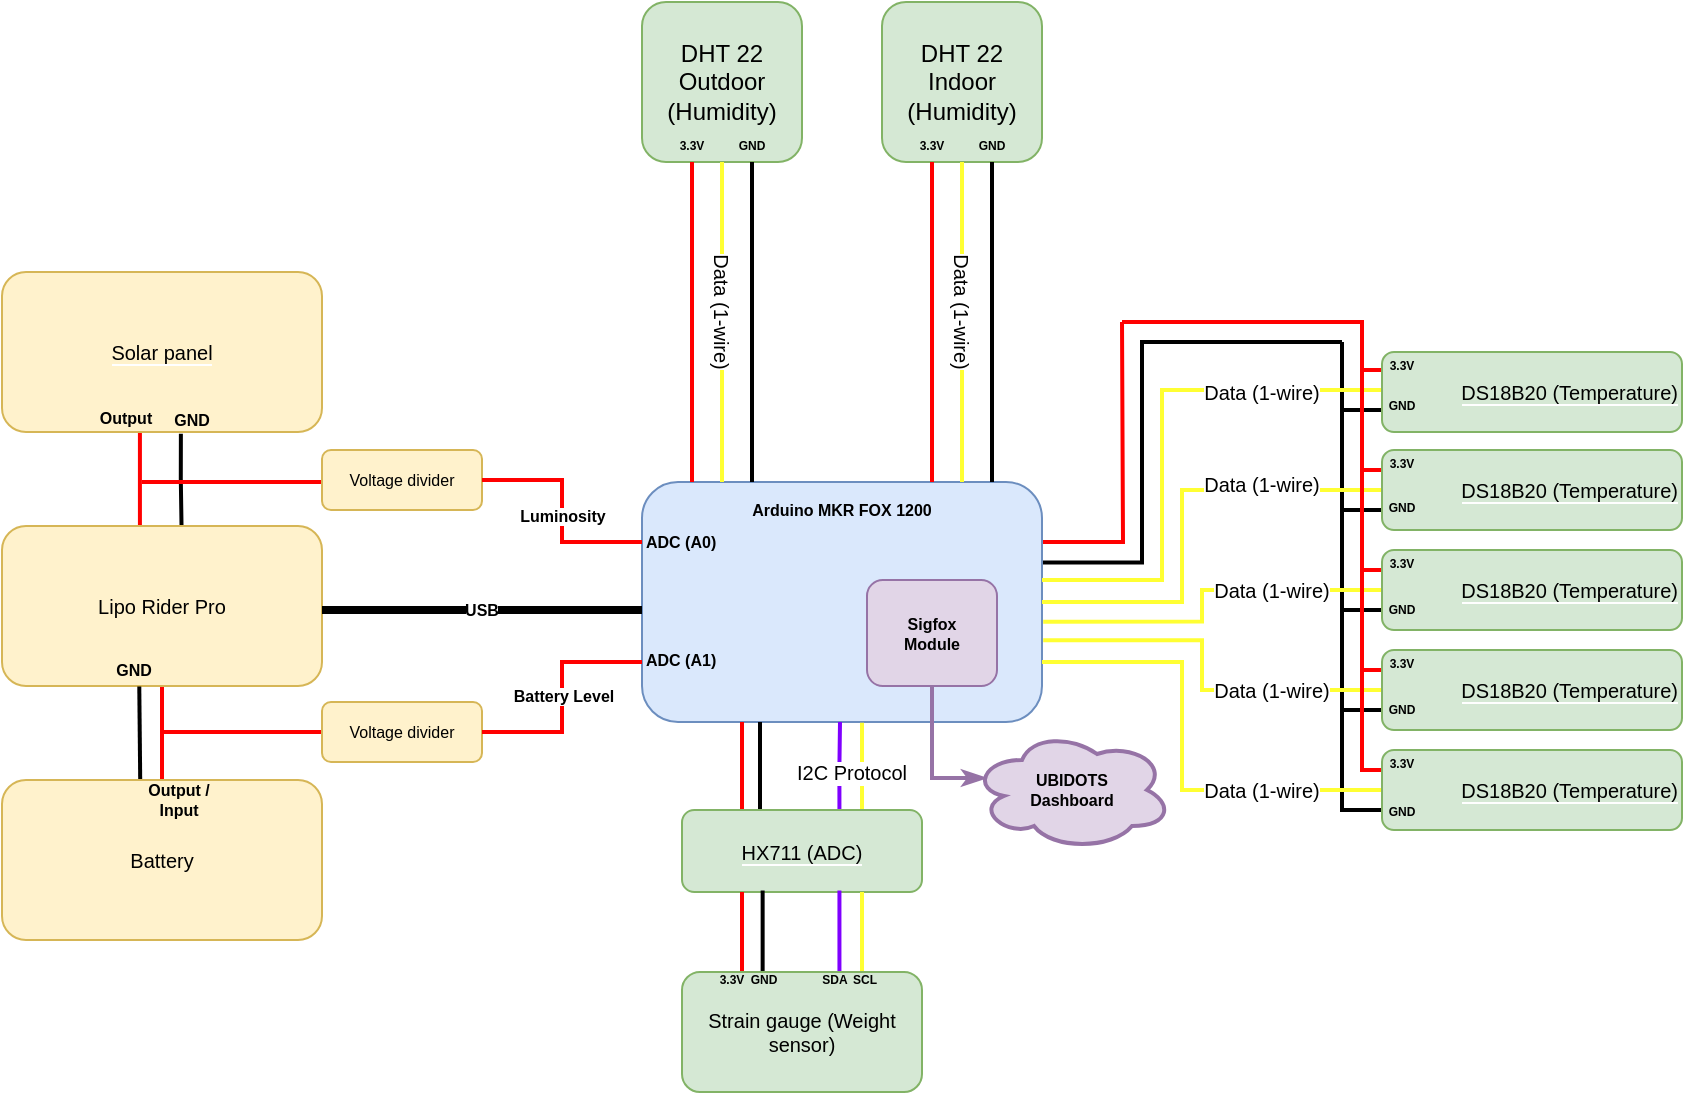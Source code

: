 <mxfile version="15.4.3" type="device"><diagram id="5MrgnKDGI7gBkpORk5VN" name="Page-1"><mxGraphModel dx="716" dy="374" grid="1" gridSize="10" guides="1" tooltips="1" connect="1" arrows="1" fold="1" page="1" pageScale="1" pageWidth="1169" pageHeight="827" math="0" shadow="0"><root><mxCell id="0"/><mxCell id="1" parent="0"/><mxCell id="oPPZRopH76b0isRMTN4b-41" style="edgeStyle=orthogonalEdgeStyle;rounded=0;orthogonalLoop=1;jettySize=auto;html=1;exitX=1;exitY=0.25;exitDx=0;exitDy=0;fontSize=10;endArrow=none;endFill=0;strokeColor=#FF0000;strokeWidth=2;" edge="1" parent="1" source="oPPZRopH76b0isRMTN4b-7"><mxGeometry relative="1" as="geometry"><mxPoint x="720" y="280" as="targetPoint"/></mxGeometry></mxCell><mxCell id="oPPZRopH76b0isRMTN4b-47" style="edgeStyle=orthogonalEdgeStyle;rounded=0;orthogonalLoop=1;jettySize=auto;html=1;exitX=0.998;exitY=0.335;exitDx=0;exitDy=0;fontSize=10;endArrow=none;endFill=0;strokeColor=#000000;strokeWidth=2;exitPerimeter=0;" edge="1" parent="1" source="oPPZRopH76b0isRMTN4b-7"><mxGeometry relative="1" as="geometry"><mxPoint x="830" y="290" as="targetPoint"/><Array as="points"><mxPoint x="730" y="400"/></Array></mxGeometry></mxCell><mxCell id="oPPZRopH76b0isRMTN4b-7" value="" style="rounded=1;whiteSpace=wrap;html=1;fillColor=#dae8fc;strokeColor=#6c8ebf;" vertex="1" parent="1"><mxGeometry x="480" y="360" width="200" height="120" as="geometry"/></mxCell><mxCell id="oPPZRopH76b0isRMTN4b-8" value="DHT 22 Outdoor&lt;br&gt;(Humidity)" style="rounded=1;whiteSpace=wrap;html=1;fillColor=#d5e8d4;strokeColor=#82b366;" vertex="1" parent="1"><mxGeometry x="480" y="120" width="80" height="80" as="geometry"/></mxCell><mxCell id="oPPZRopH76b0isRMTN4b-9" value="DHT 22 Indoor&lt;br&gt;(Humidity)" style="rounded=1;whiteSpace=wrap;html=1;fillColor=#d5e8d4;strokeColor=#82b366;" vertex="1" parent="1"><mxGeometry x="600" y="120" width="80" height="80" as="geometry"/></mxCell><mxCell id="oPPZRopH76b0isRMTN4b-10" value="" style="line;strokeWidth=2;direction=south;html=1;strokeColor=#FF0000;" vertex="1" parent="1"><mxGeometry x="500" y="200" width="10" height="160" as="geometry"/></mxCell><mxCell id="oPPZRopH76b0isRMTN4b-11" value="" style="line;strokeWidth=2;direction=north;html=1;strokeColor=#FFFF33;align=center;" vertex="1" parent="1"><mxGeometry x="515" y="200" width="10" height="160" as="geometry"/></mxCell><mxCell id="oPPZRopH76b0isRMTN4b-12" value="" style="line;strokeWidth=2;direction=south;html=1;" vertex="1" parent="1"><mxGeometry x="530" y="200" width="10" height="160" as="geometry"/></mxCell><mxCell id="oPPZRopH76b0isRMTN4b-14" value="" style="line;strokeWidth=2;direction=south;html=1;strokeColor=#FF0000;" vertex="1" parent="1"><mxGeometry x="620" y="200" width="10" height="160" as="geometry"/></mxCell><mxCell id="oPPZRopH76b0isRMTN4b-15" value="" style="line;strokeWidth=2;direction=south;html=1;strokeColor=#FFFF33;" vertex="1" parent="1"><mxGeometry x="635" y="200" width="10" height="160" as="geometry"/></mxCell><mxCell id="oPPZRopH76b0isRMTN4b-16" value="" style="line;strokeWidth=2;direction=south;html=1;" vertex="1" parent="1"><mxGeometry x="650" y="200" width="10" height="160" as="geometry"/></mxCell><mxCell id="oPPZRopH76b0isRMTN4b-17" value="&lt;font style=&quot;font-size: 6px ; line-height: 0.8&quot;&gt;&lt;b&gt;3.3V&lt;/b&gt;&lt;/font&gt;" style="text;html=1;strokeColor=none;fillColor=none;align=center;verticalAlign=middle;whiteSpace=wrap;rounded=0;" vertex="1" parent="1"><mxGeometry x="500" y="180" width="10" height="20" as="geometry"/></mxCell><mxCell id="oPPZRopH76b0isRMTN4b-18" value="&lt;font style=&quot;font-size: 6px ; line-height: 0.8&quot;&gt;&lt;b&gt;3.3V&lt;/b&gt;&lt;/font&gt;" style="text;html=1;strokeColor=none;fillColor=none;align=center;verticalAlign=middle;whiteSpace=wrap;rounded=0;" vertex="1" parent="1"><mxGeometry x="620" y="180" width="10" height="20" as="geometry"/></mxCell><mxCell id="oPPZRopH76b0isRMTN4b-19" value="&lt;font style=&quot;font-size: 6px ; line-height: 0.8&quot;&gt;&lt;b&gt;GND&lt;/b&gt;&lt;/font&gt;" style="text;html=1;strokeColor=none;fillColor=none;align=center;verticalAlign=middle;whiteSpace=wrap;rounded=0;" vertex="1" parent="1"><mxGeometry x="525" y="180" width="20" height="20" as="geometry"/></mxCell><mxCell id="oPPZRopH76b0isRMTN4b-20" value="&lt;font style=&quot;font-size: 6px ; line-height: 0.8&quot;&gt;&lt;b&gt;GND&lt;/b&gt;&lt;/font&gt;" style="text;html=1;strokeColor=none;fillColor=none;align=center;verticalAlign=middle;whiteSpace=wrap;rounded=0;" vertex="1" parent="1"><mxGeometry x="645" y="180" width="20" height="20" as="geometry"/></mxCell><mxCell id="oPPZRopH76b0isRMTN4b-21" value="Data (1-wire)" style="text;html=1;strokeColor=none;fillColor=none;align=center;verticalAlign=middle;whiteSpace=wrap;rounded=0;fontSize=10;rotation=90;direction=east;labelBackgroundColor=default;" vertex="1" parent="1"><mxGeometry x="485" y="270" width="70" height="10" as="geometry"/></mxCell><mxCell id="oPPZRopH76b0isRMTN4b-22" value="Data (1-wire)" style="text;html=1;strokeColor=none;fillColor=none;align=center;verticalAlign=middle;whiteSpace=wrap;rounded=0;fontSize=10;rotation=90;direction=east;labelBackgroundColor=default;" vertex="1" parent="1"><mxGeometry x="605" y="270" width="70" height="10" as="geometry"/></mxCell><mxCell id="oPPZRopH76b0isRMTN4b-37" style="edgeStyle=orthogonalEdgeStyle;rounded=0;orthogonalLoop=1;jettySize=auto;html=1;exitX=0;exitY=0.25;exitDx=0;exitDy=0;fontSize=10;endArrow=none;endFill=0;strokeColor=#FF0000;strokeWidth=2;" edge="1" parent="1"><mxGeometry relative="1" as="geometry"><mxPoint x="840" y="304.286" as="targetPoint"/><mxPoint x="850" y="304" as="sourcePoint"/></mxGeometry></mxCell><mxCell id="oPPZRopH76b0isRMTN4b-42" style="edgeStyle=orthogonalEdgeStyle;rounded=0;orthogonalLoop=1;jettySize=auto;html=1;exitX=0;exitY=0.75;exitDx=0;exitDy=0;fontSize=10;endArrow=none;endFill=0;strokeColor=#000000;strokeWidth=2;" edge="1" parent="1"><mxGeometry relative="1" as="geometry"><mxPoint x="830" y="290" as="targetPoint"/><mxPoint x="850" y="324" as="sourcePoint"/></mxGeometry></mxCell><mxCell id="oPPZRopH76b0isRMTN4b-49" style="edgeStyle=orthogonalEdgeStyle;rounded=0;orthogonalLoop=1;jettySize=auto;html=1;exitX=0;exitY=0.5;exitDx=0;exitDy=0;fontSize=10;endArrow=none;endFill=0;strokeColor=#FFFF33;strokeWidth=2;" edge="1" parent="1"><mxGeometry relative="1" as="geometry"><mxPoint x="680" y="409" as="targetPoint"/><mxPoint x="850" y="314" as="sourcePoint"/><Array as="points"><mxPoint x="740" y="314"/><mxPoint x="740" y="409"/></Array></mxGeometry></mxCell><mxCell id="oPPZRopH76b0isRMTN4b-35" style="edgeStyle=orthogonalEdgeStyle;rounded=0;orthogonalLoop=1;jettySize=auto;html=1;exitX=0;exitY=0;exitDx=0;exitDy=0;fontSize=10;endArrow=none;endFill=0;strokeColor=#FF0000;strokeWidth=2;" edge="1" parent="1" source="oPPZRopH76b0isRMTN4b-24"><mxGeometry relative="1" as="geometry"><mxPoint x="849.857" y="344.286" as="targetPoint"/></mxGeometry></mxCell><mxCell id="oPPZRopH76b0isRMTN4b-36" style="edgeStyle=orthogonalEdgeStyle;rounded=0;orthogonalLoop=1;jettySize=auto;html=1;exitX=0;exitY=0.25;exitDx=0;exitDy=0;fontSize=10;endArrow=none;endFill=0;strokeColor=#FF0000;strokeWidth=2;" edge="1" parent="1" source="oPPZRopH76b0isRMTN4b-24"><mxGeometry relative="1" as="geometry"><mxPoint x="720" y="280" as="targetPoint"/><Array as="points"><mxPoint x="840" y="354"/></Array></mxGeometry></mxCell><mxCell id="oPPZRopH76b0isRMTN4b-43" style="edgeStyle=orthogonalEdgeStyle;rounded=0;orthogonalLoop=1;jettySize=auto;html=1;exitX=0;exitY=0.75;exitDx=0;exitDy=0;fontSize=10;endArrow=none;endFill=0;strokeColor=#000000;strokeWidth=2;" edge="1" parent="1" source="oPPZRopH76b0isRMTN4b-24"><mxGeometry relative="1" as="geometry"><mxPoint x="830" y="320" as="targetPoint"/></mxGeometry></mxCell><mxCell id="oPPZRopH76b0isRMTN4b-50" style="edgeStyle=orthogonalEdgeStyle;rounded=0;orthogonalLoop=1;jettySize=auto;html=1;exitX=0;exitY=0.5;exitDx=0;exitDy=0;fontSize=10;endArrow=none;endFill=0;strokeColor=#FFFF33;strokeWidth=2;" edge="1" parent="1" source="oPPZRopH76b0isRMTN4b-24"><mxGeometry relative="1" as="geometry"><mxPoint x="680" y="420" as="targetPoint"/><Array as="points"><mxPoint x="750" y="364"/><mxPoint x="750" y="420"/></Array></mxGeometry></mxCell><mxCell id="oPPZRopH76b0isRMTN4b-24" value="&lt;span style=&quot;background-color: rgb(213 , 232 , 212)&quot;&gt;DS18B20 (Temperature)&lt;/span&gt;" style="rounded=1;whiteSpace=wrap;html=1;labelBackgroundColor=default;fontSize=10;strokeColor=#82b366;align=right;fillColor=#d5e8d4;" vertex="1" parent="1"><mxGeometry x="850" y="344" width="150" height="40" as="geometry"/></mxCell><mxCell id="oPPZRopH76b0isRMTN4b-38" style="edgeStyle=orthogonalEdgeStyle;rounded=0;orthogonalLoop=1;jettySize=auto;html=1;exitX=0;exitY=0.25;exitDx=0;exitDy=0;fontSize=10;endArrow=none;endFill=0;strokeColor=#FF0000;strokeWidth=2;" edge="1" parent="1" source="oPPZRopH76b0isRMTN4b-25"><mxGeometry relative="1" as="geometry"><mxPoint x="840" y="350" as="targetPoint"/><Array as="points"><mxPoint x="840" y="404"/></Array></mxGeometry></mxCell><mxCell id="oPPZRopH76b0isRMTN4b-44" style="edgeStyle=orthogonalEdgeStyle;rounded=0;orthogonalLoop=1;jettySize=auto;html=1;exitX=0;exitY=0.75;exitDx=0;exitDy=0;fontSize=10;endArrow=none;endFill=0;strokeColor=#000000;strokeWidth=2;" edge="1" parent="1" source="oPPZRopH76b0isRMTN4b-25"><mxGeometry relative="1" as="geometry"><mxPoint x="830" y="370" as="targetPoint"/></mxGeometry></mxCell><mxCell id="oPPZRopH76b0isRMTN4b-51" style="edgeStyle=orthogonalEdgeStyle;rounded=0;orthogonalLoop=1;jettySize=auto;html=1;exitX=0;exitY=0.5;exitDx=0;exitDy=0;fontSize=10;endArrow=none;endFill=0;strokeColor=#FFFF33;strokeWidth=2;entryX=1.003;entryY=0.582;entryDx=0;entryDy=0;entryPerimeter=0;" edge="1" parent="1" source="oPPZRopH76b0isRMTN4b-25" target="oPPZRopH76b0isRMTN4b-7"><mxGeometry relative="1" as="geometry"><mxPoint x="820" y="414" as="targetPoint"/><Array as="points"><mxPoint x="760" y="414"/><mxPoint x="760" y="430"/></Array></mxGeometry></mxCell><mxCell id="oPPZRopH76b0isRMTN4b-25" value="&lt;span style=&quot;background-color: rgb(213 , 232 , 212)&quot;&gt;DS18B20 (Temperature)&lt;/span&gt;" style="rounded=1;whiteSpace=wrap;html=1;labelBackgroundColor=default;fontSize=10;strokeColor=#82b366;align=right;fillColor=#d5e8d4;" vertex="1" parent="1"><mxGeometry x="850" y="394" width="150" height="40" as="geometry"/></mxCell><mxCell id="oPPZRopH76b0isRMTN4b-39" style="edgeStyle=orthogonalEdgeStyle;rounded=0;orthogonalLoop=1;jettySize=auto;html=1;exitX=0;exitY=0.25;exitDx=0;exitDy=0;fontSize=10;endArrow=none;endFill=0;strokeColor=#FF0000;strokeWidth=2;" edge="1" parent="1" source="oPPZRopH76b0isRMTN4b-26"><mxGeometry relative="1" as="geometry"><mxPoint x="840" y="400" as="targetPoint"/><Array as="points"><mxPoint x="840" y="454"/></Array></mxGeometry></mxCell><mxCell id="oPPZRopH76b0isRMTN4b-45" style="edgeStyle=orthogonalEdgeStyle;rounded=0;orthogonalLoop=1;jettySize=auto;html=1;exitX=0;exitY=0.75;exitDx=0;exitDy=0;fontSize=10;endArrow=none;endFill=0;strokeColor=#000000;strokeWidth=2;" edge="1" parent="1" source="oPPZRopH76b0isRMTN4b-26"><mxGeometry relative="1" as="geometry"><mxPoint x="830" y="420" as="targetPoint"/></mxGeometry></mxCell><mxCell id="oPPZRopH76b0isRMTN4b-52" style="edgeStyle=orthogonalEdgeStyle;rounded=0;orthogonalLoop=1;jettySize=auto;html=1;exitX=0;exitY=0.5;exitDx=0;exitDy=0;fontSize=10;endArrow=none;endFill=0;strokeColor=#FFFF33;strokeWidth=2;entryX=1.003;entryY=0.659;entryDx=0;entryDy=0;entryPerimeter=0;" edge="1" parent="1" source="oPPZRopH76b0isRMTN4b-26" target="oPPZRopH76b0isRMTN4b-7"><mxGeometry relative="1" as="geometry"><mxPoint x="820" y="464.286" as="targetPoint"/><Array as="points"><mxPoint x="760" y="464"/><mxPoint x="760" y="439"/></Array></mxGeometry></mxCell><mxCell id="oPPZRopH76b0isRMTN4b-26" value="&lt;span style=&quot;background-color: rgb(213 , 232 , 212)&quot;&gt;DS18B20 (Temperature)&lt;/span&gt;" style="rounded=1;whiteSpace=wrap;html=1;labelBackgroundColor=default;fontSize=10;strokeColor=#82b366;align=right;fillColor=#d5e8d4;" vertex="1" parent="1"><mxGeometry x="850" y="444" width="150" height="40" as="geometry"/></mxCell><mxCell id="oPPZRopH76b0isRMTN4b-40" style="edgeStyle=orthogonalEdgeStyle;rounded=0;orthogonalLoop=1;jettySize=auto;html=1;exitX=0;exitY=0.25;exitDx=0;exitDy=0;fontSize=10;endArrow=none;endFill=0;strokeColor=#FF0000;strokeWidth=2;" edge="1" parent="1" source="oPPZRopH76b0isRMTN4b-27"><mxGeometry relative="1" as="geometry"><mxPoint x="840" y="450" as="targetPoint"/><Array as="points"><mxPoint x="840" y="504"/></Array></mxGeometry></mxCell><mxCell id="oPPZRopH76b0isRMTN4b-46" style="edgeStyle=orthogonalEdgeStyle;rounded=0;orthogonalLoop=1;jettySize=auto;html=1;exitX=0;exitY=0.75;exitDx=0;exitDy=0;fontSize=10;endArrow=none;endFill=0;strokeColor=#000000;strokeWidth=2;" edge="1" parent="1" source="oPPZRopH76b0isRMTN4b-27"><mxGeometry relative="1" as="geometry"><mxPoint x="830" y="470" as="targetPoint"/></mxGeometry></mxCell><mxCell id="oPPZRopH76b0isRMTN4b-53" style="edgeStyle=orthogonalEdgeStyle;rounded=0;orthogonalLoop=1;jettySize=auto;html=1;exitX=0;exitY=0.5;exitDx=0;exitDy=0;fontSize=10;endArrow=none;endFill=0;strokeColor=#FFFF33;strokeWidth=2;entryX=1;entryY=0.75;entryDx=0;entryDy=0;" edge="1" parent="1" source="oPPZRopH76b0isRMTN4b-27" target="oPPZRopH76b0isRMTN4b-7"><mxGeometry relative="1" as="geometry"><mxPoint x="820" y="514" as="targetPoint"/><Array as="points"><mxPoint x="750" y="514"/><mxPoint x="750" y="450"/></Array></mxGeometry></mxCell><mxCell id="oPPZRopH76b0isRMTN4b-27" value="&lt;span style=&quot;background-color: rgb(213 , 232 , 212)&quot;&gt;DS18B20 (Temperature)&lt;/span&gt;" style="rounded=1;whiteSpace=wrap;html=1;labelBackgroundColor=default;fontSize=10;strokeColor=#82b366;align=right;fillColor=#d5e8d4;" vertex="1" parent="1"><mxGeometry x="850" y="494" width="150" height="40" as="geometry"/></mxCell><mxCell id="oPPZRopH76b0isRMTN4b-54" value="&lt;span style=&quot;background-color: rgb(213 , 232 , 212) ; line-height: 0.7&quot;&gt;&lt;font style=&quot;font-size: 10px&quot;&gt;DS18B20 (Temperature)&lt;/font&gt;&lt;/span&gt;" style="rounded=1;whiteSpace=wrap;html=1;labelBackgroundColor=default;fontSize=10;strokeColor=#82b366;align=right;fillColor=#d5e8d4;" vertex="1" parent="1"><mxGeometry x="850" y="295" width="150" height="40" as="geometry"/></mxCell><mxCell id="oPPZRopH76b0isRMTN4b-55" value="&lt;font style=&quot;font-size: 6px ; line-height: 0.8&quot;&gt;&lt;b&gt;3.3V&lt;/b&gt;&lt;/font&gt;" style="text;html=1;strokeColor=none;fillColor=none;align=center;verticalAlign=middle;whiteSpace=wrap;rounded=0;" vertex="1" parent="1"><mxGeometry x="850" y="295" width="20" height="10" as="geometry"/></mxCell><mxCell id="oPPZRopH76b0isRMTN4b-56" value="&lt;font style=&quot;font-size: 6px ; line-height: 0.8&quot;&gt;&lt;b&gt;3.3V&lt;/b&gt;&lt;/font&gt;" style="text;html=1;strokeColor=none;fillColor=none;align=center;verticalAlign=middle;whiteSpace=wrap;rounded=0;" vertex="1" parent="1"><mxGeometry x="850" y="344" width="20" height="10" as="geometry"/></mxCell><mxCell id="oPPZRopH76b0isRMTN4b-57" value="&lt;font style=&quot;font-size: 6px ; line-height: 0.8&quot;&gt;&lt;b&gt;3.3V&lt;/b&gt;&lt;/font&gt;" style="text;html=1;strokeColor=none;fillColor=none;align=center;verticalAlign=middle;whiteSpace=wrap;rounded=0;" vertex="1" parent="1"><mxGeometry x="850" y="394" width="20" height="10" as="geometry"/></mxCell><mxCell id="oPPZRopH76b0isRMTN4b-58" value="&lt;font style=&quot;font-size: 6px ; line-height: 0.8&quot;&gt;&lt;b&gt;3.3V&lt;/b&gt;&lt;/font&gt;" style="text;html=1;strokeColor=none;fillColor=none;align=center;verticalAlign=middle;whiteSpace=wrap;rounded=0;" vertex="1" parent="1"><mxGeometry x="850" y="444" width="20" height="10" as="geometry"/></mxCell><mxCell id="oPPZRopH76b0isRMTN4b-59" value="&lt;font style=&quot;font-size: 6px ; line-height: 0.8&quot;&gt;&lt;b&gt;3.3V&lt;/b&gt;&lt;/font&gt;" style="text;html=1;strokeColor=none;fillColor=none;align=center;verticalAlign=middle;whiteSpace=wrap;rounded=0;" vertex="1" parent="1"><mxGeometry x="850" y="494" width="20" height="10" as="geometry"/></mxCell><mxCell id="oPPZRopH76b0isRMTN4b-60" value="&lt;font style=&quot;font-size: 6px ; line-height: 0.8&quot;&gt;&lt;b&gt;GND&lt;/b&gt;&lt;/font&gt;" style="text;html=1;strokeColor=none;fillColor=none;align=center;verticalAlign=middle;whiteSpace=wrap;rounded=0;" vertex="1" parent="1"><mxGeometry x="850" y="315" width="20" height="10" as="geometry"/></mxCell><mxCell id="oPPZRopH76b0isRMTN4b-62" value="&lt;font style=&quot;font-size: 6px ; line-height: 0.8&quot;&gt;&lt;b&gt;GND&lt;/b&gt;&lt;/font&gt;" style="text;html=1;strokeColor=none;fillColor=none;align=center;verticalAlign=middle;whiteSpace=wrap;rounded=0;" vertex="1" parent="1"><mxGeometry x="850" y="366" width="20" height="10" as="geometry"/></mxCell><mxCell id="oPPZRopH76b0isRMTN4b-63" value="&lt;font style=&quot;font-size: 6px ; line-height: 0.8&quot;&gt;&lt;b&gt;GND&lt;/b&gt;&lt;/font&gt;" style="text;html=1;strokeColor=none;fillColor=none;align=center;verticalAlign=middle;whiteSpace=wrap;rounded=0;" vertex="1" parent="1"><mxGeometry x="850" y="417" width="20" height="10" as="geometry"/></mxCell><mxCell id="oPPZRopH76b0isRMTN4b-64" value="&lt;font style=&quot;font-size: 6px ; line-height: 0.8&quot;&gt;&lt;b&gt;GND&lt;/b&gt;&lt;/font&gt;" style="text;html=1;strokeColor=none;fillColor=none;align=center;verticalAlign=middle;whiteSpace=wrap;rounded=0;" vertex="1" parent="1"><mxGeometry x="850" y="467" width="20" height="10" as="geometry"/></mxCell><mxCell id="oPPZRopH76b0isRMTN4b-65" value="&lt;font style=&quot;font-size: 6px ; line-height: 0.8&quot;&gt;&lt;b&gt;GND&lt;/b&gt;&lt;/font&gt;" style="text;html=1;strokeColor=none;fillColor=none;align=center;verticalAlign=middle;whiteSpace=wrap;rounded=0;" vertex="1" parent="1"><mxGeometry x="850" y="518" width="20" height="10" as="geometry"/></mxCell><mxCell id="oPPZRopH76b0isRMTN4b-66" value="Data (1-wire)" style="text;html=1;strokeColor=none;fillColor=none;align=center;verticalAlign=middle;whiteSpace=wrap;rounded=0;labelBackgroundColor=#FFFFFF;fontSize=10;fontColor=#000000;" vertex="1" parent="1"><mxGeometry x="760" y="356" width="60" height="10" as="geometry"/></mxCell><mxCell id="oPPZRopH76b0isRMTN4b-69" value="Data (1-wire)" style="text;html=1;strokeColor=none;fillColor=none;align=center;verticalAlign=middle;whiteSpace=wrap;rounded=0;labelBackgroundColor=#FFFFFF;fontSize=10;fontColor=#000000;" vertex="1" parent="1"><mxGeometry x="760" y="310" width="60" height="10" as="geometry"/></mxCell><mxCell id="oPPZRopH76b0isRMTN4b-70" value="Data (1-wire)" style="text;html=1;strokeColor=none;fillColor=none;align=center;verticalAlign=middle;whiteSpace=wrap;rounded=0;labelBackgroundColor=#FFFFFF;fontSize=10;fontColor=#000000;" vertex="1" parent="1"><mxGeometry x="760" y="509" width="60" height="10" as="geometry"/></mxCell><mxCell id="oPPZRopH76b0isRMTN4b-71" value="Data (1-wire)" style="text;html=1;strokeColor=none;fillColor=none;align=center;verticalAlign=middle;whiteSpace=wrap;rounded=0;labelBackgroundColor=#FFFFFF;fontSize=10;fontColor=#000000;" vertex="1" parent="1"><mxGeometry x="765" y="409" width="60" height="10" as="geometry"/></mxCell><mxCell id="oPPZRopH76b0isRMTN4b-72" value="Data (1-wire)" style="text;html=1;strokeColor=none;fillColor=none;align=center;verticalAlign=middle;whiteSpace=wrap;rounded=0;labelBackgroundColor=#FFFFFF;fontSize=10;fontColor=#000000;" vertex="1" parent="1"><mxGeometry x="765" y="459" width="60" height="10" as="geometry"/></mxCell><mxCell id="oPPZRopH76b0isRMTN4b-79" style="edgeStyle=orthogonalEdgeStyle;rounded=0;orthogonalLoop=1;jettySize=auto;html=1;exitX=0.25;exitY=0;exitDx=0;exitDy=0;entryX=0.25;entryY=1;entryDx=0;entryDy=0;fontSize=10;fontColor=#000000;endArrow=none;endFill=0;strokeColor=#FF0000;strokeWidth=2;" edge="1" parent="1" source="oPPZRopH76b0isRMTN4b-74" target="oPPZRopH76b0isRMTN4b-7"><mxGeometry relative="1" as="geometry"/></mxCell><mxCell id="oPPZRopH76b0isRMTN4b-81" style="edgeStyle=orthogonalEdgeStyle;rounded=0;orthogonalLoop=1;jettySize=auto;html=1;exitX=0.325;exitY=0.056;exitDx=0;exitDy=0;fontSize=10;fontColor=#000000;endArrow=none;endFill=0;strokeColor=#000000;strokeWidth=2;exitPerimeter=0;" edge="1" parent="1" source="oPPZRopH76b0isRMTN4b-74"><mxGeometry relative="1" as="geometry"><mxPoint x="539" y="480" as="targetPoint"/></mxGeometry></mxCell><mxCell id="oPPZRopH76b0isRMTN4b-84" style="edgeStyle=orthogonalEdgeStyle;rounded=0;orthogonalLoop=1;jettySize=auto;html=1;exitX=0.75;exitY=0;exitDx=0;exitDy=0;entryX=0.55;entryY=1.003;entryDx=0;entryDy=0;entryPerimeter=0;fontSize=10;fontColor=#000000;endArrow=none;endFill=0;strokeColor=#FFFF33;strokeWidth=2;" edge="1" parent="1" source="oPPZRopH76b0isRMTN4b-74" target="oPPZRopH76b0isRMTN4b-7"><mxGeometry relative="1" as="geometry"/></mxCell><mxCell id="oPPZRopH76b0isRMTN4b-85" style="edgeStyle=orthogonalEdgeStyle;rounded=0;orthogonalLoop=1;jettySize=auto;html=1;exitX=0.656;exitY=0.056;exitDx=0;exitDy=0;fontSize=10;fontColor=#000000;endArrow=none;endFill=0;strokeColor=#7F00FF;strokeWidth=2;exitPerimeter=0;" edge="1" parent="1" source="oPPZRopH76b0isRMTN4b-74"><mxGeometry relative="1" as="geometry"><mxPoint x="579" y="480" as="targetPoint"/></mxGeometry></mxCell><mxCell id="oPPZRopH76b0isRMTN4b-74" value="&lt;span style=&quot;background-color: rgb(213 , 232 , 212)&quot;&gt;HX711 (ADC)&lt;br&gt;&lt;/span&gt;" style="rounded=1;whiteSpace=wrap;html=1;labelBackgroundColor=#FFFFFF;fontSize=10;strokeColor=#82b366;fillColor=#d5e8d4;align=center;" vertex="1" parent="1"><mxGeometry x="500" y="524" width="120" height="41" as="geometry"/></mxCell><mxCell id="oPPZRopH76b0isRMTN4b-76" style="edgeStyle=orthogonalEdgeStyle;rounded=0;orthogonalLoop=1;jettySize=auto;html=1;exitX=0.25;exitY=0;exitDx=0;exitDy=0;entryX=0.25;entryY=1;entryDx=0;entryDy=0;fontSize=10;fontColor=#000000;endArrow=none;endFill=0;strokeColor=#FF0000;strokeWidth=2;" edge="1" parent="1" source="oPPZRopH76b0isRMTN4b-75" target="oPPZRopH76b0isRMTN4b-74"><mxGeometry relative="1" as="geometry"/></mxCell><mxCell id="oPPZRopH76b0isRMTN4b-80" style="edgeStyle=orthogonalEdgeStyle;rounded=0;orthogonalLoop=1;jettySize=auto;html=1;exitX=0.336;exitY=0.01;exitDx=0;exitDy=0;entryX=0.336;entryY=0.982;entryDx=0;entryDy=0;fontSize=10;fontColor=#000000;endArrow=none;endFill=0;strokeColor=#000000;strokeWidth=2;exitPerimeter=0;entryPerimeter=0;" edge="1" parent="1" source="oPPZRopH76b0isRMTN4b-75" target="oPPZRopH76b0isRMTN4b-74"><mxGeometry relative="1" as="geometry"><Array as="points"/></mxGeometry></mxCell><mxCell id="oPPZRopH76b0isRMTN4b-82" style="edgeStyle=orthogonalEdgeStyle;rounded=0;orthogonalLoop=1;jettySize=auto;html=1;exitX=0.656;exitY=0.014;exitDx=0;exitDy=0;entryX=0.656;entryY=0.982;entryDx=0;entryDy=0;fontSize=10;fontColor=#000000;endArrow=none;endFill=0;strokeColor=#7F00FF;strokeWidth=2;entryPerimeter=0;exitPerimeter=0;" edge="1" parent="1" source="oPPZRopH76b0isRMTN4b-75" target="oPPZRopH76b0isRMTN4b-74"><mxGeometry relative="1" as="geometry"/></mxCell><mxCell id="oPPZRopH76b0isRMTN4b-83" style="edgeStyle=orthogonalEdgeStyle;rounded=0;orthogonalLoop=1;jettySize=auto;html=1;exitX=0.75;exitY=0;exitDx=0;exitDy=0;entryX=0.75;entryY=1;entryDx=0;entryDy=0;fontSize=10;fontColor=#000000;endArrow=none;endFill=0;strokeColor=#FFFF33;strokeWidth=2;" edge="1" parent="1" source="oPPZRopH76b0isRMTN4b-75" target="oPPZRopH76b0isRMTN4b-74"><mxGeometry relative="1" as="geometry"/></mxCell><mxCell id="oPPZRopH76b0isRMTN4b-75" value="Strain gauge (Weight sensor)" style="rounded=1;whiteSpace=wrap;html=1;labelBackgroundColor=#D5E8D4;fontSize=10;strokeColor=#82b366;fillColor=#d5e8d4;align=center;" vertex="1" parent="1"><mxGeometry x="500" y="605" width="120" height="60" as="geometry"/></mxCell><mxCell id="oPPZRopH76b0isRMTN4b-86" value="&lt;font style=&quot;font-size: 6px ; line-height: 0.8&quot;&gt;&lt;b&gt;3.3V&lt;/b&gt;&lt;/font&gt;" style="text;html=1;strokeColor=none;fillColor=none;align=center;verticalAlign=middle;whiteSpace=wrap;rounded=0;" vertex="1" parent="1"><mxGeometry x="515" y="602" width="20" height="10" as="geometry"/></mxCell><mxCell id="oPPZRopH76b0isRMTN4b-88" value="&lt;font style=&quot;font-size: 6px ; line-height: 0.8&quot;&gt;&lt;b&gt;GND&lt;/b&gt;&lt;/font&gt;" style="text;html=1;strokeColor=none;fillColor=none;align=center;verticalAlign=middle;whiteSpace=wrap;rounded=0;" vertex="1" parent="1"><mxGeometry x="531" y="602" width="20" height="10" as="geometry"/></mxCell><mxCell id="oPPZRopH76b0isRMTN4b-89" value="SDA" style="text;html=1;strokeColor=none;fillColor=none;align=center;verticalAlign=middle;whiteSpace=wrap;rounded=0;labelBackgroundColor=none;fontSize=6;fontColor=#000000;fontStyle=1" vertex="1" parent="1"><mxGeometry x="569" y="604" width="15" height="10" as="geometry"/></mxCell><mxCell id="oPPZRopH76b0isRMTN4b-90" value="SCL" style="text;html=1;strokeColor=none;fillColor=none;align=center;verticalAlign=middle;whiteSpace=wrap;rounded=0;labelBackgroundColor=none;fontSize=6;fontColor=#000000;fontStyle=1" vertex="1" parent="1"><mxGeometry x="584" y="604" width="15" height="10" as="geometry"/></mxCell><mxCell id="oPPZRopH76b0isRMTN4b-91" value="&lt;font style=&quot;font-size: 10px&quot;&gt;I2C Protocol&lt;/font&gt;" style="text;html=1;strokeColor=none;fillColor=none;align=center;verticalAlign=middle;whiteSpace=wrap;rounded=0;labelBackgroundColor=default;fontSize=6;fontColor=#000000;" vertex="1" parent="1"><mxGeometry x="555" y="500" width="60" height="9" as="geometry"/></mxCell><mxCell id="oPPZRopH76b0isRMTN4b-96" style="rounded=0;orthogonalLoop=1;jettySize=auto;html=1;exitX=0.431;exitY=0.969;exitDx=0;exitDy=0;entryX=0.431;entryY=0.044;entryDx=0;entryDy=0;fontSize=10;fontColor=#000000;endArrow=none;endFill=0;strokeColor=#FF0000;strokeWidth=2;exitPerimeter=0;entryPerimeter=0;" edge="1" parent="1" source="oPPZRopH76b0isRMTN4b-93" target="oPPZRopH76b0isRMTN4b-94"><mxGeometry relative="1" as="geometry"/></mxCell><mxCell id="oPPZRopH76b0isRMTN4b-97" style="edgeStyle=orthogonalEdgeStyle;rounded=0;orthogonalLoop=1;jettySize=auto;html=1;exitX=0.559;exitY=1.011;exitDx=0;exitDy=0;entryX=0.561;entryY=-0.002;entryDx=0;entryDy=0;fontSize=10;fontColor=#000000;endArrow=none;endFill=0;strokeColor=#000000;strokeWidth=2;exitPerimeter=0;entryPerimeter=0;" edge="1" parent="1" source="oPPZRopH76b0isRMTN4b-93" target="oPPZRopH76b0isRMTN4b-94"><mxGeometry relative="1" as="geometry"/></mxCell><mxCell id="oPPZRopH76b0isRMTN4b-93" value="&lt;span style=&quot;background-color: rgb(255 , 242 , 204)&quot;&gt;Solar panel&lt;/span&gt;" style="rounded=1;whiteSpace=wrap;html=1;labelBackgroundColor=default;fontSize=10;strokeColor=#d6b656;fillColor=#fff2cc;align=center;" vertex="1" parent="1"><mxGeometry x="160" y="255" width="160" height="80" as="geometry"/></mxCell><mxCell id="oPPZRopH76b0isRMTN4b-115" style="edgeStyle=none;rounded=0;orthogonalLoop=1;jettySize=auto;html=1;exitX=0.5;exitY=1;exitDx=0;exitDy=0;entryX=0.5;entryY=0;entryDx=0;entryDy=0;fontSize=8;fontColor=#000000;endArrow=none;endFill=0;strokeColor=#FF0000;strokeWidth=2;" edge="1" parent="1" source="oPPZRopH76b0isRMTN4b-94" target="oPPZRopH76b0isRMTN4b-95"><mxGeometry relative="1" as="geometry"/></mxCell><mxCell id="oPPZRopH76b0isRMTN4b-94" value="Lipo Rider Pro" style="rounded=1;whiteSpace=wrap;html=1;labelBackgroundColor=#FFF2CC;fontSize=10;strokeColor=#d6b656;fillColor=#fff2cc;align=center;" vertex="1" parent="1"><mxGeometry x="160" y="382" width="160" height="80" as="geometry"/></mxCell><mxCell id="oPPZRopH76b0isRMTN4b-114" style="edgeStyle=none;rounded=0;orthogonalLoop=1;jettySize=auto;html=1;exitX=0.432;exitY=0.024;exitDx=0;exitDy=0;entryX=0.429;entryY=1.003;entryDx=0;entryDy=0;fontSize=8;fontColor=#000000;endArrow=none;endFill=0;strokeColor=#000000;strokeWidth=2;entryPerimeter=0;exitPerimeter=0;" edge="1" parent="1" source="oPPZRopH76b0isRMTN4b-95" target="oPPZRopH76b0isRMTN4b-94"><mxGeometry relative="1" as="geometry"/></mxCell><mxCell id="oPPZRopH76b0isRMTN4b-95" value="Battery" style="rounded=1;whiteSpace=wrap;html=1;labelBackgroundColor=#FFF2CC;fontSize=10;strokeColor=#d6b656;fillColor=#fff2cc;align=center;" vertex="1" parent="1"><mxGeometry x="160" y="509" width="160" height="80" as="geometry"/></mxCell><mxCell id="oPPZRopH76b0isRMTN4b-98" value="GND" style="text;html=1;strokeColor=none;fillColor=none;align=center;verticalAlign=middle;whiteSpace=wrap;rounded=0;labelBackgroundColor=none;fontSize=8;fontColor=#000000;fontStyle=1" vertex="1" parent="1"><mxGeometry x="245" y="325" width="20" height="7" as="geometry"/></mxCell><mxCell id="oPPZRopH76b0isRMTN4b-99" value="Output" style="text;html=1;strokeColor=none;fillColor=none;align=center;verticalAlign=middle;whiteSpace=wrap;rounded=0;labelBackgroundColor=none;fontSize=8;fontColor=#000000;fontStyle=1" vertex="1" parent="1"><mxGeometry x="209" y="325" width="26" height="6" as="geometry"/></mxCell><mxCell id="oPPZRopH76b0isRMTN4b-104" value="" style="line;strokeWidth=4;html=1;perimeter=backbonePerimeter;points=[];outlineConnect=0;labelBackgroundColor=default;fontSize=8;fontColor=#000000;fillColor=default;gradientColor=#ffffff;align=center;" vertex="1" parent="1"><mxGeometry x="320" y="419" width="160" height="10" as="geometry"/></mxCell><mxCell id="oPPZRopH76b0isRMTN4b-101" value="&lt;span style=&quot;background-color: rgb(255 , 255 , 255)&quot;&gt;USB&lt;/span&gt;" style="text;html=1;strokeColor=none;fillColor=none;align=center;verticalAlign=middle;whiteSpace=wrap;rounded=0;labelBackgroundColor=default;fontSize=8;fontColor=#000000;fontStyle=1" vertex="1" parent="1"><mxGeometry x="385" y="414" width="30" height="20" as="geometry"/></mxCell><mxCell id="oPPZRopH76b0isRMTN4b-108" value="" style="edgeStyle=segmentEdgeStyle;endArrow=none;html=1;rounded=0;fontSize=8;fontColor=#000000;strokeColor=#FF0000;strokeWidth=2;endFill=0;entryX=0;entryY=0.5;entryDx=0;entryDy=0;" edge="1" parent="1" target="oPPZRopH76b0isRMTN4b-109"><mxGeometry width="50" height="50" relative="1" as="geometry"><mxPoint x="230" y="360" as="sourcePoint"/><mxPoint x="320" y="360" as="targetPoint"/></mxGeometry></mxCell><mxCell id="oPPZRopH76b0isRMTN4b-109" value="&lt;span style=&quot;background-color: rgb(255 , 242 , 204)&quot;&gt;Voltage divider&lt;/span&gt;" style="rounded=1;whiteSpace=wrap;html=1;labelBackgroundColor=#FFFFFF;fontSize=8;strokeColor=#d6b656;fillColor=#fff2cc;align=center;" vertex="1" parent="1"><mxGeometry x="320" y="344" width="80" height="30" as="geometry"/></mxCell><mxCell id="oPPZRopH76b0isRMTN4b-111" value="" style="endArrow=none;html=1;rounded=0;fontSize=8;fontColor=#000000;strokeColor=#FF0000;strokeWidth=2;exitX=1;exitY=0.5;exitDx=0;exitDy=0;entryX=0;entryY=0.25;entryDx=0;entryDy=0;" edge="1" parent="1" source="oPPZRopH76b0isRMTN4b-109" target="oPPZRopH76b0isRMTN4b-7"><mxGeometry width="50" height="50" relative="1" as="geometry"><mxPoint x="415" y="406" as="sourcePoint"/><mxPoint x="465" y="356" as="targetPoint"/><Array as="points"><mxPoint x="440" y="359"/><mxPoint x="440" y="390"/></Array></mxGeometry></mxCell><mxCell id="oPPZRopH76b0isRMTN4b-112" value="ADC (A0)" style="text;html=1;strokeColor=none;fillColor=none;align=left;verticalAlign=middle;whiteSpace=wrap;rounded=0;labelBackgroundColor=none;fontSize=8;fontColor=#000000;fontStyle=1" vertex="1" parent="1"><mxGeometry x="480" y="385" width="50" height="10" as="geometry"/></mxCell><mxCell id="oPPZRopH76b0isRMTN4b-113" value="Luminosity" style="text;html=1;strokeColor=none;fillColor=none;align=center;verticalAlign=middle;whiteSpace=wrap;rounded=0;labelBackgroundColor=default;fontSize=8;fontColor=#000000;fontStyle=1" vertex="1" parent="1"><mxGeometry x="418" y="372" width="45" height="10" as="geometry"/></mxCell><mxCell id="oPPZRopH76b0isRMTN4b-116" value="GND" style="text;html=1;strokeColor=none;fillColor=none;align=center;verticalAlign=middle;whiteSpace=wrap;rounded=0;labelBackgroundColor=none;fontSize=8;fontColor=#000000;fontStyle=1" vertex="1" parent="1"><mxGeometry x="216" y="449" width="20" height="10" as="geometry"/></mxCell><mxCell id="oPPZRopH76b0isRMTN4b-117" value="Output / Input" style="text;html=1;strokeColor=none;fillColor=none;align=center;verticalAlign=middle;whiteSpace=wrap;rounded=0;labelBackgroundColor=none;fontSize=8;fontColor=#000000;fontStyle=1" vertex="1" parent="1"><mxGeometry x="232" y="514" width="33" height="10" as="geometry"/></mxCell><mxCell id="oPPZRopH76b0isRMTN4b-118" value="" style="endArrow=none;html=1;rounded=0;fontSize=8;fontColor=#000000;strokeColor=#FF0000;strokeWidth=2;entryX=0;entryY=0.5;entryDx=0;entryDy=0;" edge="1" parent="1" target="oPPZRopH76b0isRMTN4b-119"><mxGeometry width="50" height="50" relative="1" as="geometry"><mxPoint x="240" y="485" as="sourcePoint"/><mxPoint x="320" y="485" as="targetPoint"/></mxGeometry></mxCell><mxCell id="oPPZRopH76b0isRMTN4b-119" value="&lt;span style=&quot;background-color: rgb(255 , 242 , 204)&quot;&gt;Voltage divider&lt;/span&gt;" style="rounded=1;whiteSpace=wrap;html=1;labelBackgroundColor=#FFFFFF;fontSize=8;strokeColor=#d6b656;fillColor=#fff2cc;align=center;" vertex="1" parent="1"><mxGeometry x="320" y="470" width="80" height="30" as="geometry"/></mxCell><mxCell id="oPPZRopH76b0isRMTN4b-120" value="" style="endArrow=none;html=1;rounded=0;fontSize=8;fontColor=#000000;strokeColor=#FF0000;strokeWidth=2;exitX=1;exitY=0.5;exitDx=0;exitDy=0;entryX=0;entryY=0.75;entryDx=0;entryDy=0;" edge="1" parent="1" source="oPPZRopH76b0isRMTN4b-119" target="oPPZRopH76b0isRMTN4b-7"><mxGeometry width="50" height="50" relative="1" as="geometry"><mxPoint x="413" y="499" as="sourcePoint"/><mxPoint x="463" y="449" as="targetPoint"/><Array as="points"><mxPoint x="440" y="485"/><mxPoint x="440" y="450"/></Array></mxGeometry></mxCell><mxCell id="oPPZRopH76b0isRMTN4b-121" value="ADC (A1)" style="text;html=1;strokeColor=none;fillColor=none;align=left;verticalAlign=middle;whiteSpace=wrap;rounded=0;labelBackgroundColor=none;fontSize=8;fontColor=#000000;fontStyle=1" vertex="1" parent="1"><mxGeometry x="480" y="444" width="40" height="10" as="geometry"/></mxCell><mxCell id="oPPZRopH76b0isRMTN4b-122" value="Battery Level" style="text;html=1;strokeColor=none;fillColor=none;align=center;verticalAlign=middle;whiteSpace=wrap;rounded=0;labelBackgroundColor=default;fontSize=8;fontColor=#000000;fontStyle=1" vertex="1" parent="1"><mxGeometry x="409.5" y="462" width="62" height="10" as="geometry"/></mxCell><mxCell id="oPPZRopH76b0isRMTN4b-123" value="&lt;b&gt;Arduino MKR FOX 1200&lt;/b&gt;" style="text;html=1;strokeColor=none;fillColor=none;align=center;verticalAlign=middle;whiteSpace=wrap;rounded=0;labelBackgroundColor=none;fontSize=8;fontColor=#000000;" vertex="1" parent="1"><mxGeometry x="530" y="366" width="100" height="16" as="geometry"/></mxCell><mxCell id="oPPZRopH76b0isRMTN4b-124" value="" style="rounded=1;whiteSpace=wrap;html=1;labelBackgroundColor=none;fontSize=8;strokeColor=#9673a6;fillColor=#e1d5e7;align=left;" vertex="1" parent="1"><mxGeometry x="592.5" y="409" width="65" height="53" as="geometry"/></mxCell><mxCell id="oPPZRopH76b0isRMTN4b-125" value="&lt;b&gt;Sigfox Module&lt;/b&gt;" style="text;html=1;strokeColor=none;fillColor=none;align=center;verticalAlign=middle;whiteSpace=wrap;rounded=0;labelBackgroundColor=none;fontSize=8;fontColor=#000000;" vertex="1" parent="1"><mxGeometry x="600" y="420.5" width="50" height="30" as="geometry"/></mxCell><mxCell id="oPPZRopH76b0isRMTN4b-127" value="&lt;b&gt;UBIDOTS&lt;br&gt;Dashboard&lt;/b&gt;" style="ellipse;shape=cloud;whiteSpace=wrap;html=1;align=center;labelBackgroundColor=none;fontSize=8;strokeColor=#9673a6;strokeWidth=2;fillColor=#e1d5e7;" vertex="1" parent="1"><mxGeometry x="645" y="484" width="100" height="60" as="geometry"/></mxCell><mxCell id="oPPZRopH76b0isRMTN4b-128" value="" style="endArrow=classicThin;html=1;rounded=0;fontSize=8;fontColor=#000000;strokeColor=#9673a6;strokeWidth=2;entryX=0.07;entryY=0.4;entryDx=0;entryDy=0;entryPerimeter=0;fillColor=#e1d5e7;endFill=1;exitX=0.5;exitY=1;exitDx=0;exitDy=0;" edge="1" parent="1" source="oPPZRopH76b0isRMTN4b-124" target="oPPZRopH76b0isRMTN4b-127"><mxGeometry width="50" height="50" relative="1" as="geometry"><mxPoint x="660" y="500" as="sourcePoint"/><mxPoint x="715" y="464" as="targetPoint"/><Array as="points"><mxPoint x="625" y="470"/><mxPoint x="625" y="508"/></Array></mxGeometry></mxCell></root></mxGraphModel></diagram></mxfile>